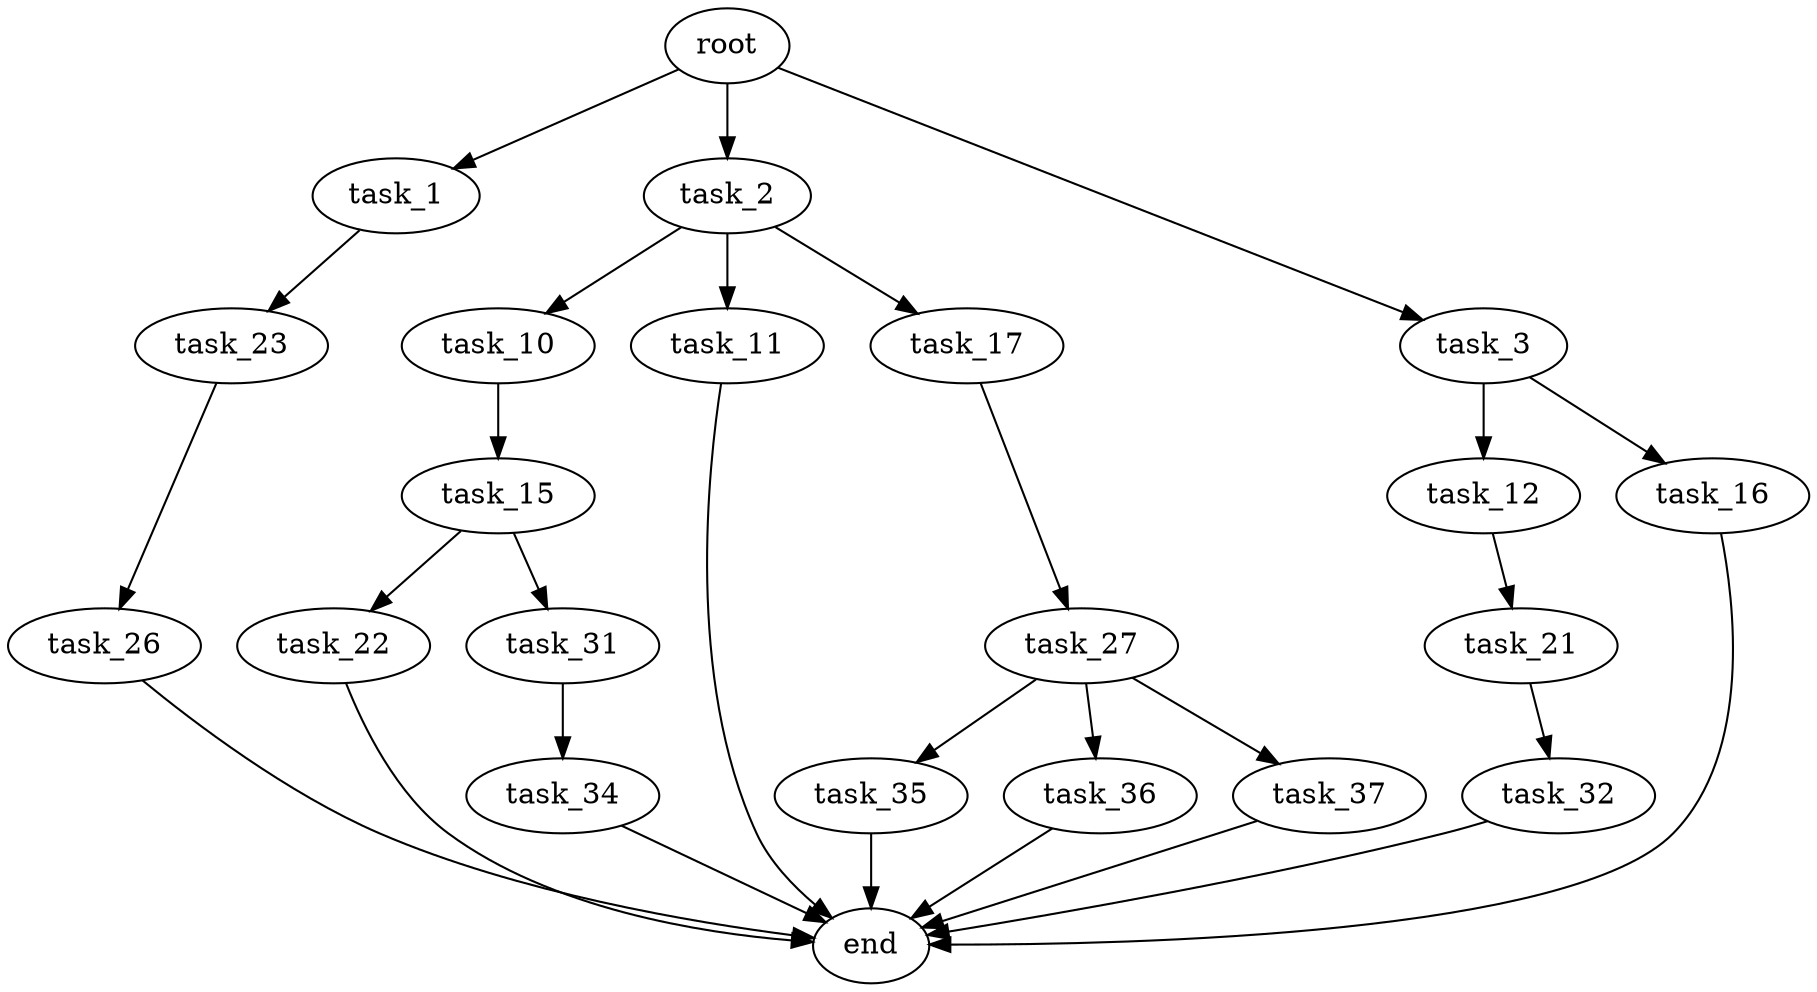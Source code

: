 digraph G {
  root [size="0.000000"];
  task_1 [size="134217728000.000000"];
  task_2 [size="47125543986.000000"];
  task_3 [size="1073741824000.000000"];
  task_10 [size="437490965976.000000"];
  task_11 [size="134217728000.000000"];
  task_12 [size="28991029248.000000"];
  task_15 [size="782757789696.000000"];
  task_16 [size="23391487299.000000"];
  task_17 [size="172592559544.000000"];
  task_21 [size="44564906687.000000"];
  task_22 [size="141131244953.000000"];
  task_23 [size="18103727002.000000"];
  task_26 [size="231928233984.000000"];
  task_27 [size="8589934592.000000"];
  task_31 [size="8338673387.000000"];
  task_32 [size="834844531286.000000"];
  task_34 [size="372401800121.000000"];
  task_35 [size="181552150910.000000"];
  task_36 [size="566004684059.000000"];
  task_37 [size="28991029248.000000"];
  end [size="0.000000"];

  root -> task_1 [size="1.000000"];
  root -> task_2 [size="1.000000"];
  root -> task_3 [size="1.000000"];
  task_1 -> task_23 [size="209715200.000000"];
  task_2 -> task_10 [size="209715200.000000"];
  task_2 -> task_11 [size="209715200.000000"];
  task_2 -> task_17 [size="209715200.000000"];
  task_3 -> task_12 [size="838860800.000000"];
  task_3 -> task_16 [size="838860800.000000"];
  task_10 -> task_15 [size="411041792.000000"];
  task_11 -> end [size="1.000000"];
  task_12 -> task_21 [size="75497472.000000"];
  task_15 -> task_22 [size="679477248.000000"];
  task_15 -> task_31 [size="679477248.000000"];
  task_16 -> end [size="1.000000"];
  task_17 -> task_27 [size="411041792.000000"];
  task_21 -> task_32 [size="33554432.000000"];
  task_22 -> end [size="1.000000"];
  task_23 -> task_26 [size="838860800.000000"];
  task_26 -> end [size="1.000000"];
  task_27 -> task_35 [size="33554432.000000"];
  task_27 -> task_36 [size="33554432.000000"];
  task_27 -> task_37 [size="33554432.000000"];
  task_31 -> task_34 [size="301989888.000000"];
  task_32 -> end [size="1.000000"];
  task_34 -> end [size="1.000000"];
  task_35 -> end [size="1.000000"];
  task_36 -> end [size="1.000000"];
  task_37 -> end [size="1.000000"];
}
